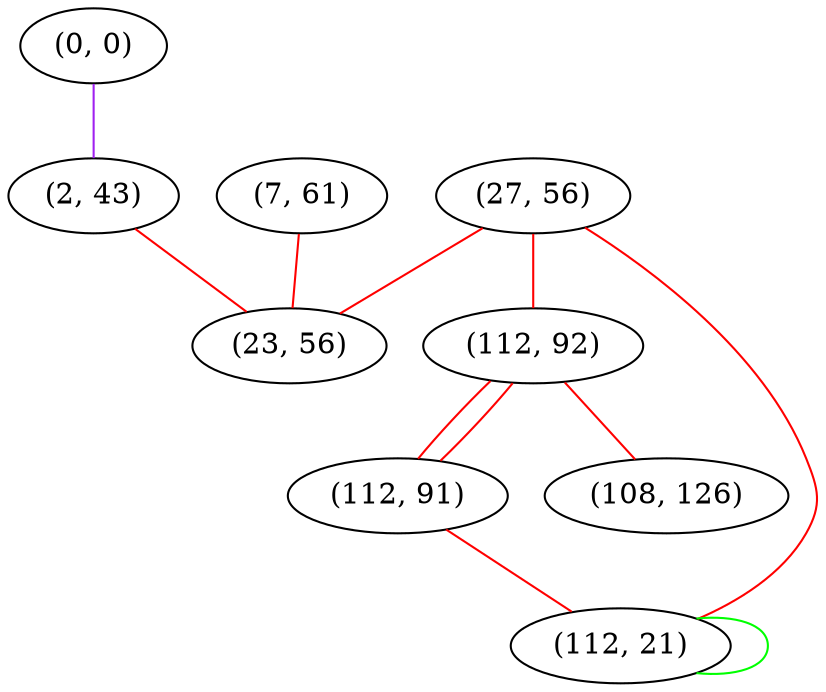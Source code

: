 graph "" {
"(0, 0)";
"(27, 56)";
"(2, 43)";
"(112, 92)";
"(112, 91)";
"(112, 21)";
"(108, 126)";
"(7, 61)";
"(23, 56)";
"(0, 0)" -- "(2, 43)"  [color=purple, key=0, weight=4];
"(27, 56)" -- "(112, 21)"  [color=red, key=0, weight=1];
"(27, 56)" -- "(23, 56)"  [color=red, key=0, weight=1];
"(27, 56)" -- "(112, 92)"  [color=red, key=0, weight=1];
"(2, 43)" -- "(23, 56)"  [color=red, key=0, weight=1];
"(112, 92)" -- "(112, 91)"  [color=red, key=0, weight=1];
"(112, 92)" -- "(112, 91)"  [color=red, key=1, weight=1];
"(112, 92)" -- "(108, 126)"  [color=red, key=0, weight=1];
"(112, 91)" -- "(112, 21)"  [color=red, key=0, weight=1];
"(112, 21)" -- "(112, 21)"  [color=green, key=0, weight=2];
"(7, 61)" -- "(23, 56)"  [color=red, key=0, weight=1];
}
